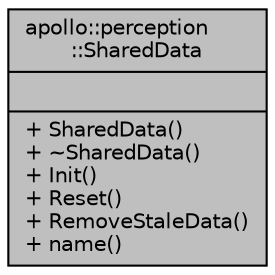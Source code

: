 digraph "apollo::perception::SharedData"
{
  edge [fontname="Helvetica",fontsize="10",labelfontname="Helvetica",labelfontsize="10"];
  node [fontname="Helvetica",fontsize="10",shape=record];
  Node4 [label="{apollo::perception\l::SharedData\n||+ SharedData()\l+ ~SharedData()\l+ Init()\l+ Reset()\l+ RemoveStaleData()\l+ name()\l}",height=0.2,width=0.4,color="black", fillcolor="grey75", style="filled", fontcolor="black"];
}
